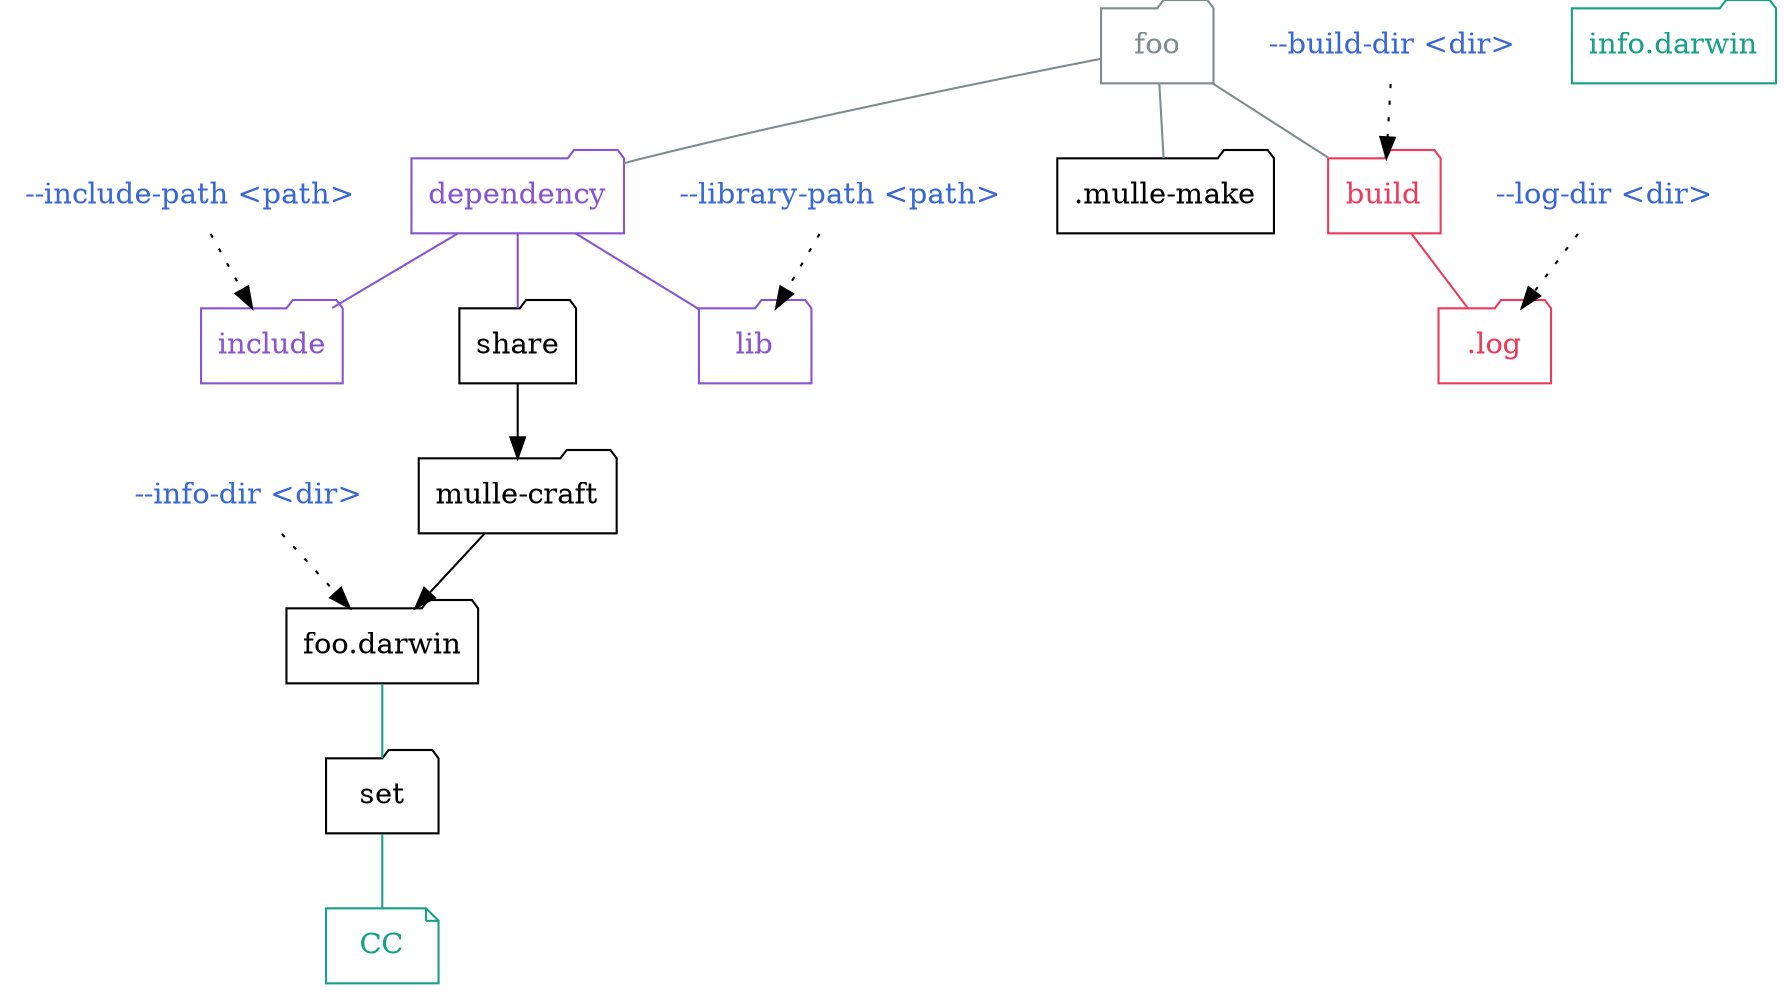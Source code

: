 digraph G {
    graph [rankdir = TD];

    node[ shape=folder];

    "--info-dir <dir>"                  [ shape="none", fontcolor="#3867d6" ]
    "--info-dir <dir>" -> "foo.darwin" [ style="dotted"]

    "--build-dir <dir>"                  [ shape="none", fontcolor="#3867d6" ]
    "--build-dir <dir>" -> "build"       [ style="dotted"]

    "--log-dir <dir>"                    [ shape="none", fontcolor="#3867d6" ]
    "--log-dir <dir>" -> ".log"          [ style="dotted"]

    "--include-path <path>"              [ shape="none", fontcolor="#3867d6" ]
    "--include-path <path>" -> "include" [ style="dotted"]

    "--library-path <path>"              [ shape="none", fontcolor="#3867d6" ]
    "--library-path <path>" -> "lib"     [ style="dotted"]

    ".log"                           [ color="#eb3b5a", fontcolor="#eb3b5a" ]
    "info.darwin"                    [ color="#16a085", fontcolor="#16a085" ]
    "build"                          [ color="#16a085", fontcolor="#16a085" ]
    "build"                          [ color="#eb3b5a", fontcolor="#eb3b5a" ]
    "dependency"                     [ color="#8854d0", fontcolor="#8854d0" ]
    "include"                        [ color="#8854d0", fontcolor="#8854d0" ]
    "lib"                            [ color="#8854d0", fontcolor="#8854d0" ]
    "foo"                            [ color="#7f8c8d", fontcolor="#7f8c8d" ]

    "foo"        -> ".mulle-make"   [ arrowhead="none", color="#7f8c8d" ]
    "foo"        -> "build"         [ arrowhead="none", color="#7f8c8d" ]
    "foo"        -> "dependency"    [ arrowhead="none", color="#7f8c8d" ]
    "dependency" -> "lib"           [ arrowhead="none", color="#8854d0" ]
    "dependency" -> "include"       [ arrowhead="none", color="#8854d0" ]
    "dependency" -> "share"         [ arrowhead="none", color="#8854d0" ]
    "build"      -> ".log"               [ arrowhead="none", color="#eb3b5a" ]

    "share" -> "mulle-craft" -> "foo.darwin"
    "foo.darwin" -> "set" -> "CC"             [ arrowhead="none", color="#16a085" ]

    "CC"            [ shape="note", color="#16a085", fontcolor="#16a085" ]
}
